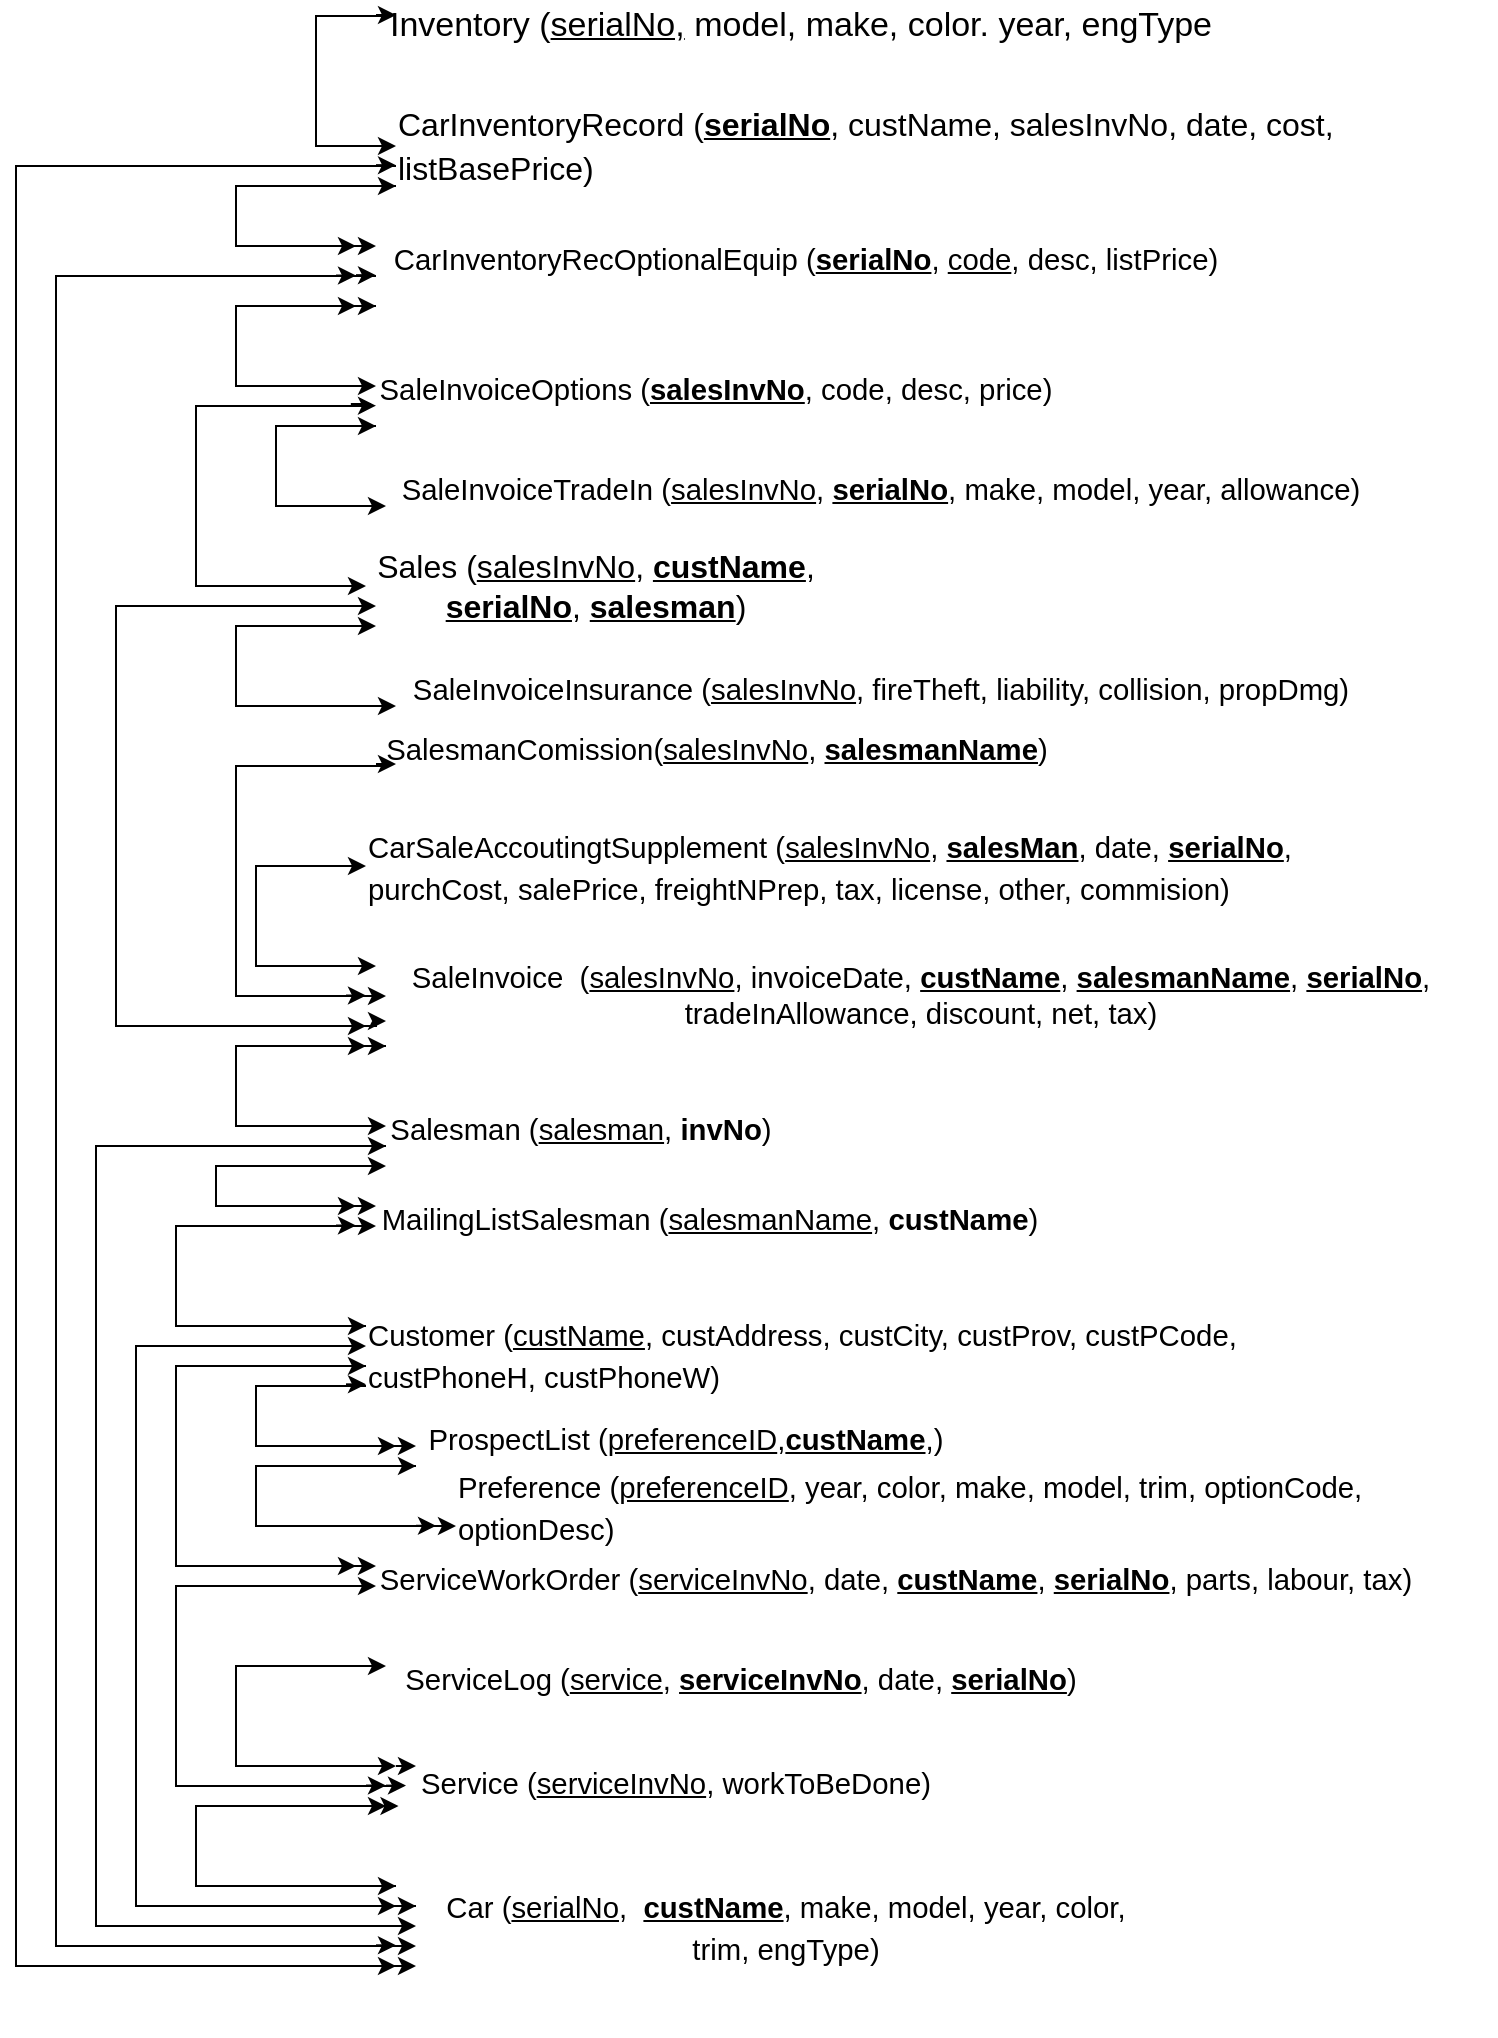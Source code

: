 <mxfile version="14.0.0" type="github">
  <diagram id="cpgGfN65SDcUuJHPmJmD" name="Page-1">
    <mxGraphModel dx="724" dy="991" grid="1" gridSize="10" guides="1" tooltips="1" connect="1" arrows="1" fold="1" page="1" pageScale="1" pageWidth="850" pageHeight="1100" math="0" shadow="0">
      <root>
        <mxCell id="0" />
        <mxCell id="1" parent="0" />
        <mxCell id="uWfIgpHhgvvb1_PHxDeI-42" style="edgeStyle=orthogonalEdgeStyle;rounded=0;orthogonalLoop=1;jettySize=auto;html=1;" parent="1" source="Bute2PtF-87hg-K_BfrG-1" target="Bute2PtF-87hg-K_BfrG-6" edge="1">
          <mxGeometry relative="1" as="geometry">
            <mxPoint x="120" y="890" as="targetPoint" />
            <Array as="points">
              <mxPoint x="110" y="1120" />
              <mxPoint x="110" y="840" />
            </Array>
          </mxGeometry>
        </mxCell>
        <mxCell id="uWfIgpHhgvvb1_PHxDeI-44" style="edgeStyle=orthogonalEdgeStyle;rounded=0;orthogonalLoop=1;jettySize=auto;html=1;" parent="1" target="uWfIgpHhgvvb1_PHxDeI-1" edge="1">
          <mxGeometry relative="1" as="geometry">
            <mxPoint x="150" y="1060" as="targetPoint" />
            <mxPoint x="240" y="1110" as="sourcePoint" />
            <Array as="points">
              <mxPoint x="140" y="1110" />
              <mxPoint x="140" y="1070" />
            </Array>
          </mxGeometry>
        </mxCell>
        <mxCell id="Bute2PtF-87hg-K_BfrG-1" value="&lt;span id=&quot;docs-internal-guid-6ab7e09c-7fff-3b22-0e35-2b165f5e0c1f&quot;&gt;&lt;p dir=&quot;ltr&quot; style=&quot;line-height: 1.38 ; margin-top: 12pt ; margin-bottom: 12pt&quot;&gt;&lt;span style=&quot;font-size: 11pt ; font-family: &amp;#34;arial&amp;#34; ; background-color: transparent ; vertical-align: baseline&quot;&gt;Car (&lt;/span&gt;&lt;span style=&quot;font-size: 11pt ; font-family: &amp;#34;arial&amp;#34; ; background-color: transparent ; vertical-align: baseline&quot;&gt;&lt;u&gt;serialNo&lt;/u&gt;&lt;/span&gt;&lt;span style=&quot;font-size: 11pt ; font-family: &amp;#34;arial&amp;#34; ; background-color: transparent ; vertical-align: baseline&quot;&gt;,&amp;nbsp; &lt;b&gt;&lt;u&gt;custName&lt;/u&gt;&lt;/b&gt;, make, model, year, color, trim, engType)&lt;/span&gt;&lt;/p&gt;&lt;div&gt;&lt;span style=&quot;font-size: 11pt ; font-family: &amp;#34;arial&amp;#34; ; background-color: transparent ; vertical-align: baseline&quot;&gt;&lt;br&gt;&lt;/span&gt;&lt;/div&gt;&lt;/span&gt;" style="text;html=1;strokeColor=none;fillColor=none;align=center;verticalAlign=middle;whiteSpace=wrap;rounded=0;" parent="1" vertex="1">
          <mxGeometry x="250" y="1120" width="370" height="40" as="geometry" />
        </mxCell>
        <mxCell id="Bute2PtF-87hg-K_BfrG-2" value="&lt;span id=&quot;docs-internal-guid-f85bfaa0-7fff-9a6b-ba9b-2f663f60cca4&quot; style=&quot;text-align: left ; font-size: 13px&quot;&gt;&lt;p dir=&quot;ltr&quot; style=&quot;line-height: 1.38 ; margin-top: 12pt ; margin-bottom: 12pt&quot;&gt;&lt;span style=&quot;font-size: 11pt ; font-family: &amp;#34;arial&amp;#34; ; background-color: transparent ; vertical-align: baseline&quot;&gt;MailingListSalesman (&lt;/span&gt;&lt;span style=&quot;font-size: 11pt ; font-family: &amp;#34;arial&amp;#34; ; background-color: transparent ; vertical-align: baseline&quot;&gt;&lt;u&gt;salesmanName&lt;/u&gt;&lt;/span&gt;&lt;span style=&quot;font-size: 11pt ; font-family: &amp;#34;arial&amp;#34; ; background-color: transparent ; vertical-align: baseline&quot;&gt;,&amp;nbsp;&lt;/span&gt;&lt;span style=&quot;font-size: 11pt ; font-family: &amp;#34;arial&amp;#34; ; background-color: transparent ; font-weight: 700 ; vertical-align: baseline&quot;&gt;custName&lt;/span&gt;&lt;span style=&quot;font-size: 11pt ; font-family: &amp;#34;arial&amp;#34; ; background-color: transparent ; vertical-align: baseline&quot;&gt;)&lt;/span&gt;&lt;/p&gt;&lt;div&gt;&lt;span style=&quot;font-size: 11pt ; font-family: &amp;#34;arial&amp;#34; ; background-color: transparent ; vertical-align: baseline&quot;&gt;&lt;br&gt;&lt;/span&gt;&lt;/div&gt;&lt;/span&gt;" style="text;html=1;strokeColor=none;fillColor=none;align=center;verticalAlign=middle;whiteSpace=wrap;rounded=0;" parent="1" vertex="1">
          <mxGeometry x="222.5" y="760" width="347.5" height="50" as="geometry" />
        </mxCell>
        <mxCell id="uWfIgpHhgvvb1_PHxDeI-52" style="edgeStyle=orthogonalEdgeStyle;rounded=0;orthogonalLoop=1;jettySize=auto;html=1;" parent="1" source="Bute2PtF-87hg-K_BfrG-6" edge="1">
          <mxGeometry relative="1" as="geometry">
            <mxPoint x="230" y="950" as="targetPoint" />
            <Array as="points">
              <mxPoint x="130" y="850" />
              <mxPoint x="130" y="950" />
            </Array>
          </mxGeometry>
        </mxCell>
        <mxCell id="uWfIgpHhgvvb1_PHxDeI-53" style="edgeStyle=orthogonalEdgeStyle;rounded=0;orthogonalLoop=1;jettySize=auto;html=1;" parent="1" source="Bute2PtF-87hg-K_BfrG-6" target="Bute2PtF-87hg-K_BfrG-7" edge="1">
          <mxGeometry relative="1" as="geometry">
            <mxPoint x="210" y="900" as="targetPoint" />
            <Array as="points">
              <mxPoint x="170" y="860" />
              <mxPoint x="170" y="890" />
            </Array>
          </mxGeometry>
        </mxCell>
        <mxCell id="uWfIgpHhgvvb1_PHxDeI-55" style="edgeStyle=orthogonalEdgeStyle;rounded=0;orthogonalLoop=1;jettySize=auto;html=1;" parent="1" source="Bute2PtF-87hg-K_BfrG-6" edge="1">
          <mxGeometry relative="1" as="geometry">
            <mxPoint x="230" y="780" as="targetPoint" />
            <Array as="points">
              <mxPoint x="130" y="830" />
              <mxPoint x="130" y="780" />
            </Array>
          </mxGeometry>
        </mxCell>
        <mxCell id="Bute2PtF-87hg-K_BfrG-6" value="&lt;span id=&quot;docs-internal-guid-f85bfaa0-7fff-9a6b-ba9b-2f663f60cca4&quot; style=&quot;text-align: left ; font-size: 13px&quot;&gt;&lt;p dir=&quot;ltr&quot; style=&quot;line-height: 1.38 ; margin-top: 12pt ; margin-bottom: 12pt&quot;&gt;&lt;span style=&quot;font-size: 11pt ; font-family: &amp;#34;arial&amp;#34; ; background-color: transparent ; vertical-align: baseline&quot;&gt;Customer (&lt;/span&gt;&lt;span style=&quot;font-size: 11pt ; font-family: &amp;#34;arial&amp;#34; ; background-color: transparent ; vertical-align: baseline&quot;&gt;&lt;u&gt;custName&lt;/u&gt;&lt;/span&gt;&lt;span style=&quot;font-size: 11pt ; font-family: &amp;#34;arial&amp;#34; ; background-color: transparent ; vertical-align: baseline&quot;&gt;, custAddress, custCity, custProv, custPCode, custPhoneH, custPhoneW)&lt;/span&gt;&lt;/p&gt;&lt;span id=&quot;docs-internal-guid-f85bfaa0-7fff-9a6b-ba9b-2f663f60cca4&quot;&gt;&lt;/span&gt;&lt;/span&gt;" style="text;html=1;strokeColor=none;fillColor=none;align=center;verticalAlign=middle;whiteSpace=wrap;rounded=0;" parent="1" vertex="1">
          <mxGeometry x="225" y="830" width="465" height="30" as="geometry" />
        </mxCell>
        <mxCell id="uWfIgpHhgvvb1_PHxDeI-54" style="edgeStyle=orthogonalEdgeStyle;rounded=0;orthogonalLoop=1;jettySize=auto;html=1;entryX=0;entryY=0.5;entryDx=0;entryDy=0;" parent="1" source="Bute2PtF-87hg-K_BfrG-7" target="uWfIgpHhgvvb1_PHxDeI-48" edge="1">
          <mxGeometry relative="1" as="geometry">
            <mxPoint x="250" y="920" as="targetPoint" />
            <Array as="points">
              <mxPoint x="170" y="900" />
              <mxPoint x="170" y="930" />
            </Array>
          </mxGeometry>
        </mxCell>
        <mxCell id="Bute2PtF-87hg-K_BfrG-7" value="&lt;span id=&quot;docs-internal-guid-f85bfaa0-7fff-9a6b-ba9b-2f663f60cca4&quot; style=&quot;text-align: left ; font-size: 13px&quot;&gt;&lt;p dir=&quot;ltr&quot; style=&quot;line-height: 1.38 ; margin-top: 12pt ; margin-bottom: 12pt&quot;&gt;&lt;span style=&quot;background-color: transparent ; font-size: 11pt ; font-family: &amp;#34;arial&amp;#34; ; vertical-align: baseline&quot;&gt;ProspectList (&lt;u&gt;preferenceID&lt;/u&gt;,&lt;/span&gt;&lt;span style=&quot;background-color: transparent ; font-size: 11pt ; font-family: &amp;#34;arial&amp;#34; ; vertical-align: baseline&quot;&gt;&lt;b&gt;&lt;u&gt;custName&lt;/u&gt;&lt;/b&gt;&lt;/span&gt;&lt;span style=&quot;background-color: transparent ; font-size: 11pt ; font-family: &amp;#34;arial&amp;#34; ; vertical-align: baseline&quot;&gt;,&lt;/span&gt;&lt;span style=&quot;background-color: transparent ; font-size: 11pt ; font-family: &amp;#34;arial&amp;#34; ; vertical-align: baseline&quot;&gt;)&lt;/span&gt;&lt;br&gt;&lt;/p&gt;&lt;div&gt;&lt;span style=&quot;background-color: transparent ; font-size: 11pt ; font-family: &amp;#34;arial&amp;#34; ; vertical-align: baseline&quot;&gt;&lt;br&gt;&lt;/span&gt;&lt;/div&gt;&lt;/span&gt;" style="text;html=1;strokeColor=none;fillColor=none;align=center;verticalAlign=middle;whiteSpace=wrap;rounded=0;" parent="1" vertex="1">
          <mxGeometry x="250" y="880" width="270" height="30" as="geometry" />
        </mxCell>
        <mxCell id="uWfIgpHhgvvb1_PHxDeI-40" style="edgeStyle=orthogonalEdgeStyle;rounded=0;orthogonalLoop=1;jettySize=auto;html=1;" parent="1" source="Bute2PtF-87hg-K_BfrG-15" edge="1">
          <mxGeometry relative="1" as="geometry">
            <mxPoint x="250" y="1130" as="targetPoint" />
            <Array as="points">
              <mxPoint x="90" y="740" />
              <mxPoint x="90" y="1130" />
            </Array>
          </mxGeometry>
        </mxCell>
        <mxCell id="uWfIgpHhgvvb1_PHxDeI-83" style="edgeStyle=orthogonalEdgeStyle;rounded=0;orthogonalLoop=1;jettySize=auto;html=1;" parent="1" edge="1">
          <mxGeometry relative="1" as="geometry">
            <mxPoint x="230" y="770" as="targetPoint" />
            <mxPoint x="230" y="750" as="sourcePoint" />
            <Array as="points">
              <mxPoint x="150" y="750" />
              <mxPoint x="150" y="770" />
            </Array>
          </mxGeometry>
        </mxCell>
        <mxCell id="Bute2PtF-87hg-K_BfrG-15" value="&lt;span id=&quot;docs-internal-guid-f6cc1f4a-7fff-d2e0-5640-ac946ab315d1&quot;&gt;&lt;p dir=&quot;ltr&quot; style=&quot;line-height: 1.38 ; margin-top: 12pt ; margin-bottom: 12pt&quot;&gt;&lt;span style=&quot;font-size: 11pt ; font-family: &amp;#34;arial&amp;#34; ; background-color: transparent ; vertical-align: baseline&quot;&gt;Salesman (&lt;/span&gt;&lt;span style=&quot;font-size: 11pt ; font-family: &amp;#34;arial&amp;#34; ; background-color: transparent ; vertical-align: baseline&quot;&gt;&lt;u&gt;salesman&lt;/u&gt;&lt;/span&gt;&lt;span style=&quot;font-size: 11pt ; font-family: &amp;#34;arial&amp;#34; ; background-color: transparent ; vertical-align: baseline&quot;&gt;, &lt;/span&gt;&lt;span style=&quot;font-size: 11pt ; font-family: &amp;#34;arial&amp;#34; ; background-color: transparent ; font-weight: 700 ; vertical-align: baseline&quot;&gt;invNo&lt;/span&gt;&lt;span style=&quot;font-size: 11pt ; font-family: &amp;#34;arial&amp;#34; ; background-color: transparent ; vertical-align: baseline&quot;&gt;)&lt;/span&gt;&lt;/p&gt;&lt;div&gt;&lt;span style=&quot;font-size: 11pt ; font-family: &amp;#34;arial&amp;#34; ; background-color: transparent ; vertical-align: baseline&quot;&gt;&lt;br&gt;&lt;/span&gt;&lt;/div&gt;&lt;/span&gt;" style="text;html=1;strokeColor=none;fillColor=none;align=center;verticalAlign=middle;whiteSpace=wrap;rounded=0;" parent="1" vertex="1">
          <mxGeometry x="235" y="730" width="195" height="20" as="geometry" />
        </mxCell>
        <mxCell id="uWfIgpHhgvvb1_PHxDeI-21" style="edgeStyle=orthogonalEdgeStyle;rounded=0;orthogonalLoop=1;jettySize=auto;html=1;" parent="1" source="Bute2PtF-87hg-K_BfrG-16" target="Bute2PtF-87hg-K_BfrG-17" edge="1">
          <mxGeometry relative="1" as="geometry">
            <mxPoint x="210" y="240" as="targetPoint" />
            <Array as="points">
              <mxPoint x="200" y="175" />
              <mxPoint x="200" y="240" />
            </Array>
          </mxGeometry>
        </mxCell>
        <mxCell id="Bute2PtF-87hg-K_BfrG-16" value="&lt;font style=&quot;font-size: 17px&quot;&gt;Inventory (&lt;u&gt;serialNo,&lt;/u&gt;&amp;nbsp;model, make, color. year, engType&lt;/font&gt;" style="text;html=1;strokeColor=none;fillColor=none;align=center;verticalAlign=middle;whiteSpace=wrap;rounded=0;" parent="1" vertex="1">
          <mxGeometry x="235" y="170" width="415" height="20" as="geometry" />
        </mxCell>
        <mxCell id="uWfIgpHhgvvb1_PHxDeI-24" style="edgeStyle=orthogonalEdgeStyle;rounded=0;orthogonalLoop=1;jettySize=auto;html=1;entryX=0;entryY=0.75;entryDx=0;entryDy=0;exitX=0;exitY=0.5;exitDx=0;exitDy=0;" parent="1" source="Bute2PtF-87hg-K_BfrG-17" target="Bute2PtF-87hg-K_BfrG-1" edge="1">
          <mxGeometry relative="1" as="geometry">
            <mxPoint x="90" y="1150" as="targetPoint" />
            <mxPoint x="220" y="250" as="sourcePoint" />
            <Array as="points">
              <mxPoint x="50" y="250" />
              <mxPoint x="50" y="1150" />
            </Array>
          </mxGeometry>
        </mxCell>
        <mxCell id="uWfIgpHhgvvb1_PHxDeI-25" style="edgeStyle=orthogonalEdgeStyle;rounded=0;orthogonalLoop=1;jettySize=auto;html=1;" parent="1" source="Bute2PtF-87hg-K_BfrG-17" target="Bute2PtF-87hg-K_BfrG-18" edge="1">
          <mxGeometry relative="1" as="geometry">
            <mxPoint x="230" y="310" as="targetPoint" />
            <Array as="points">
              <mxPoint x="160" y="260" />
              <mxPoint x="160" y="290" />
            </Array>
          </mxGeometry>
        </mxCell>
        <mxCell id="Bute2PtF-87hg-K_BfrG-17" value="&lt;span id=&quot;docs-internal-guid-f85bfaa0-7fff-9a6b-ba9b-2f663f60cca4&quot; style=&quot;text-align: left ; font-size: 16px&quot;&gt;&lt;p dir=&quot;ltr&quot; style=&quot;line-height: 1.38 ; margin-top: 12pt ; margin-bottom: 12pt&quot;&gt;&lt;span style=&quot;font-family: &amp;#34;arial&amp;#34; ; background-color: transparent ; vertical-align: baseline&quot;&gt;CarInventoryRecord (&lt;/span&gt;&lt;span style=&quot;font-family: &amp;#34;arial&amp;#34; ; background-color: transparent ; vertical-align: baseline&quot;&gt;&lt;b&gt;&lt;u&gt;serialNo&lt;/u&gt;&lt;/b&gt;&lt;/span&gt;&lt;span style=&quot;font-family: &amp;#34;arial&amp;#34; ; background-color: transparent ; vertical-align: baseline&quot;&gt;,&amp;nbsp;&lt;/span&gt;&lt;span style=&quot;font-family: &amp;#34;arial&amp;#34; ; background-color: transparent ; vertical-align: baseline&quot;&gt;custName&lt;/span&gt;&lt;span style=&quot;font-family: &amp;#34;arial&amp;#34; ; background-color: transparent ; vertical-align: baseline&quot;&gt;,&amp;nbsp;&lt;/span&gt;&lt;span style=&quot;font-family: &amp;#34;arial&amp;#34; ; background-color: transparent ; vertical-align: baseline&quot;&gt;salesInvNo&lt;/span&gt;&lt;span style=&quot;font-family: &amp;#34;arial&amp;#34; ; background-color: transparent ; vertical-align: baseline&quot;&gt;, date, cost, listBasePrice)&lt;/span&gt;&lt;/p&gt;&lt;div&gt;&lt;span style=&quot;font-family: &amp;#34;arial&amp;#34; ; background-color: transparent ; vertical-align: baseline&quot;&gt;&lt;br&gt;&lt;/span&gt;&lt;/div&gt;&lt;/span&gt;" style="text;html=1;strokeColor=none;fillColor=none;align=center;verticalAlign=middle;whiteSpace=wrap;rounded=0;" parent="1" vertex="1">
          <mxGeometry x="240" y="230" width="470" height="40" as="geometry" />
        </mxCell>
        <mxCell id="uWfIgpHhgvvb1_PHxDeI-26" style="edgeStyle=orthogonalEdgeStyle;rounded=0;orthogonalLoop=1;jettySize=auto;html=1;" parent="1" source="Bute2PtF-87hg-K_BfrG-18" edge="1">
          <mxGeometry relative="1" as="geometry">
            <mxPoint x="250" y="1140" as="targetPoint" />
            <Array as="points">
              <mxPoint x="70" y="305" />
              <mxPoint x="70" y="1140" />
            </Array>
          </mxGeometry>
        </mxCell>
        <mxCell id="uWfIgpHhgvvb1_PHxDeI-27" style="edgeStyle=orthogonalEdgeStyle;rounded=0;orthogonalLoop=1;jettySize=auto;html=1;" parent="1" source="Bute2PtF-87hg-K_BfrG-18" edge="1">
          <mxGeometry relative="1" as="geometry">
            <mxPoint x="230" y="360" as="targetPoint" />
            <Array as="points">
              <mxPoint x="160" y="320" />
              <mxPoint x="160" y="360" />
            </Array>
          </mxGeometry>
        </mxCell>
        <mxCell id="Bute2PtF-87hg-K_BfrG-18" value="&lt;span id=&quot;docs-internal-guid-f85bfaa0-7fff-9a6b-ba9b-2f663f60cca4&quot; style=&quot;text-align: left ; font-size: 13px&quot;&gt;&lt;p dir=&quot;ltr&quot; style=&quot;line-height: 1.38 ; margin-top: 12pt ; margin-bottom: 12pt&quot;&gt;&lt;span style=&quot;font-size: 11pt ; font-family: &amp;#34;arial&amp;#34; ; background-color: transparent ; vertical-align: baseline&quot;&gt;CarInventoryRecOptionalEquip (&lt;/span&gt;&lt;span style=&quot;font-size: 11pt ; font-family: &amp;#34;arial&amp;#34; ; background-color: transparent ; vertical-align: baseline&quot;&gt;&lt;b&gt;&lt;u&gt;serialNo&lt;/u&gt;&lt;/b&gt;&lt;/span&gt;&lt;span style=&quot;font-size: 11pt ; font-family: &amp;#34;arial&amp;#34; ; background-color: transparent ; vertical-align: baseline&quot;&gt;, &lt;u&gt;code&lt;/u&gt;, desc, listPrice)&lt;/span&gt;&lt;/p&gt;&lt;div&gt;&lt;span style=&quot;font-size: 11pt ; font-family: &amp;#34;arial&amp;#34; ; background-color: transparent ; vertical-align: baseline&quot;&gt;&lt;br&gt;&lt;/span&gt;&lt;/div&gt;&lt;/span&gt;" style="text;html=1;strokeColor=none;fillColor=none;align=center;verticalAlign=middle;whiteSpace=wrap;rounded=0;" parent="1" vertex="1">
          <mxGeometry x="230" y="290" width="430" height="30" as="geometry" />
        </mxCell>
        <mxCell id="uWfIgpHhgvvb1_PHxDeI-29" style="edgeStyle=orthogonalEdgeStyle;rounded=0;orthogonalLoop=1;jettySize=auto;html=1;entryX=0;entryY=0.5;entryDx=0;entryDy=0;exitX=-0.037;exitY=0.474;exitDx=0;exitDy=0;exitPerimeter=0;" parent="1" source="Bute2PtF-87hg-K_BfrG-19" target="uWfIgpHhgvvb1_PHxDeI-7" edge="1">
          <mxGeometry relative="1" as="geometry">
            <mxPoint x="230" y="470" as="targetPoint" />
            <mxPoint x="220" y="370" as="sourcePoint" />
            <Array as="points">
              <mxPoint x="227" y="370" />
              <mxPoint x="140" y="370" />
              <mxPoint x="140" y="460" />
            </Array>
          </mxGeometry>
        </mxCell>
        <mxCell id="uWfIgpHhgvvb1_PHxDeI-34" style="edgeStyle=orthogonalEdgeStyle;rounded=0;orthogonalLoop=1;jettySize=auto;html=1;entryX=0;entryY=0.5;entryDx=0;entryDy=0;" parent="1" source="Bute2PtF-87hg-K_BfrG-19" target="uWfIgpHhgvvb1_PHxDeI-8" edge="1">
          <mxGeometry relative="1" as="geometry">
            <mxPoint x="250" y="420" as="targetPoint" />
            <Array as="points">
              <mxPoint x="180" y="380" />
              <mxPoint x="180" y="420" />
            </Array>
          </mxGeometry>
        </mxCell>
        <mxCell id="Bute2PtF-87hg-K_BfrG-19" value="&lt;span id=&quot;docs-internal-guid-f85bfaa0-7fff-9a6b-ba9b-2f663f60cca4&quot; style=&quot;text-align: left ; font-size: 13px&quot;&gt;&lt;p dir=&quot;ltr&quot; style=&quot;line-height: 1.38 ; margin-top: 12pt ; margin-bottom: 12pt&quot;&gt;&lt;span style=&quot;font-size: 11pt ; font-family: &amp;#34;arial&amp;#34; ; background-color: transparent ; vertical-align: baseline&quot;&gt;SaleInvoiceOptions (&lt;/span&gt;&lt;span style=&quot;font-size: 11pt ; font-family: &amp;#34;arial&amp;#34; ; background-color: transparent ; vertical-align: baseline&quot;&gt;&lt;b&gt;&lt;u&gt;salesInvNo&lt;/u&gt;&lt;/b&gt;&lt;/span&gt;&lt;span style=&quot;font-size: 11pt ; font-family: &amp;#34;arial&amp;#34; ; background-color: transparent ; vertical-align: baseline&quot;&gt;, code, desc, price)&lt;/span&gt;&lt;/p&gt;&lt;div&gt;&lt;span style=&quot;font-size: 11pt ; font-family: &amp;#34;arial&amp;#34; ; background-color: transparent ; vertical-align: baseline&quot;&gt;&lt;br&gt;&lt;/span&gt;&lt;/div&gt;&lt;/span&gt;" style="text;html=1;strokeColor=none;fillColor=none;align=center;verticalAlign=middle;whiteSpace=wrap;rounded=0;" parent="1" vertex="1">
          <mxGeometry x="230" y="350" width="340" height="40" as="geometry" />
        </mxCell>
        <mxCell id="uWfIgpHhgvvb1_PHxDeI-45" style="edgeStyle=orthogonalEdgeStyle;rounded=0;orthogonalLoop=1;jettySize=auto;html=1;" parent="1" source="uWfIgpHhgvvb1_PHxDeI-1" edge="1">
          <mxGeometry relative="1" as="geometry">
            <mxPoint x="230" y="960" as="targetPoint" />
            <Array as="points">
              <mxPoint x="130" y="1060" />
              <mxPoint x="130" y="960" />
              <mxPoint x="230" y="960" />
            </Array>
          </mxGeometry>
        </mxCell>
        <mxCell id="uWfIgpHhgvvb1_PHxDeI-46" style="edgeStyle=orthogonalEdgeStyle;rounded=0;orthogonalLoop=1;jettySize=auto;html=1;" parent="1" edge="1">
          <mxGeometry relative="1" as="geometry">
            <mxPoint x="235" y="1000" as="targetPoint" />
            <mxPoint x="230" y="1050" as="sourcePoint" />
            <Array as="points">
              <mxPoint x="160" y="1050" />
              <mxPoint x="160" y="1000" />
              <mxPoint x="235" y="1000" />
            </Array>
          </mxGeometry>
        </mxCell>
        <mxCell id="uWfIgpHhgvvb1_PHxDeI-1" value="&lt;span id=&quot;docs-internal-guid-f85bfaa0-7fff-9a6b-ba9b-2f663f60cca4&quot; style=&quot;text-align: left ; font-size: 13px&quot;&gt;&lt;p dir=&quot;ltr&quot; style=&quot;line-height: 1.38 ; margin-top: 12pt ; margin-bottom: 12pt&quot;&gt;&lt;span style=&quot;font-size: 11pt ; font-family: &amp;#34;arial&amp;#34; ; background-color: transparent ; vertical-align: baseline&quot;&gt;Service (&lt;/span&gt;&lt;span style=&quot;font-size: 11pt ; font-family: &amp;#34;arial&amp;#34; ; background-color: transparent ; vertical-align: baseline&quot;&gt;&lt;u&gt;serviceInvNo&lt;/u&gt;&lt;/span&gt;&lt;span style=&quot;font-size: 11pt ; font-family: &amp;#34;arial&amp;#34; ; background-color: transparent ; vertical-align: baseline&quot;&gt;, workToBeDone)&lt;/span&gt;&lt;/p&gt;&lt;div&gt;&lt;span style=&quot;font-size: 11pt ; font-family: &amp;#34;arial&amp;#34; ; background-color: transparent ; vertical-align: baseline&quot;&gt;&lt;br&gt;&lt;/span&gt;&lt;/div&gt;&lt;p dir=&quot;ltr&quot; style=&quot;line-height: 1.38 ; margin-top: 12pt ; margin-bottom: 12pt&quot;&gt;&lt;span style=&quot;font-size: 11pt ; font-family: &amp;#34;arial&amp;#34; ; background-color: transparent ; vertical-align: baseline&quot;&gt;&lt;span id=&quot;docs-internal-guid-f85bfaa0-7fff-9a6b-ba9b-2f663f60cca4&quot; style=&quot;font-family: &amp;#34;helvetica&amp;#34; ; font-size: 13px&quot;&gt;&lt;/span&gt;&lt;/span&gt;&lt;/p&gt;&lt;/span&gt;" style="text;html=1;strokeColor=none;fillColor=none;align=center;verticalAlign=middle;whiteSpace=wrap;rounded=0;" parent="1" vertex="1">
          <mxGeometry x="241.25" y="1060" width="277.5" height="30" as="geometry" />
        </mxCell>
        <mxCell id="uWfIgpHhgvvb1_PHxDeI-2" value="&lt;span id=&quot;docs-internal-guid-f85bfaa0-7fff-9a6b-ba9b-2f663f60cca4&quot; style=&quot;text-align: left ; font-size: 13px&quot;&gt;&lt;p dir=&quot;ltr&quot; style=&quot;line-height: 1.38 ; margin-top: 12pt ; margin-bottom: 12pt&quot;&gt;&lt;span style=&quot;background-color: transparent ; font-size: 11pt ; font-family: &amp;#34;arial&amp;#34; ; vertical-align: baseline&quot;&gt;ServiceLog (&lt;/span&gt;&lt;span style=&quot;background-color: transparent ; font-size: 11pt ; font-family: &amp;#34;arial&amp;#34; ; vertical-align: baseline&quot;&gt;&lt;u&gt;service&lt;/u&gt;&lt;/span&gt;&lt;span style=&quot;background-color: transparent ; font-size: 11pt ; font-family: &amp;#34;arial&amp;#34; ; vertical-align: baseline&quot;&gt;,&amp;nbsp;&lt;/span&gt;&lt;span style=&quot;background-color: transparent ; font-size: 11pt ; font-family: &amp;#34;arial&amp;#34; ; font-weight: 700 ; vertical-align: baseline&quot;&gt;&lt;u&gt;serviceInvNo&lt;/u&gt;&lt;/span&gt;&lt;span style=&quot;background-color: transparent ; font-size: 11pt ; font-family: &amp;#34;arial&amp;#34; ; vertical-align: baseline&quot;&gt;, date,&amp;nbsp;&lt;/span&gt;&lt;span style=&quot;background-color: transparent ; font-size: 11pt ; font-family: &amp;#34;arial&amp;#34; ; font-weight: 700 ; vertical-align: baseline&quot;&gt;&lt;u&gt;serialNo&lt;/u&gt;&lt;/span&gt;&lt;span style=&quot;background-color: transparent ; font-size: 11pt ; font-family: &amp;#34;arial&amp;#34; ; vertical-align: baseline&quot;&gt;)&lt;/span&gt;&lt;/p&gt;&lt;div&gt;&lt;span style=&quot;background-color: transparent ; font-size: 11pt ; font-family: &amp;#34;arial&amp;#34; ; vertical-align: baseline&quot;&gt;&lt;br&gt;&lt;/span&gt;&lt;/div&gt;&lt;/span&gt;" style="text;html=1;strokeColor=none;fillColor=none;align=center;verticalAlign=middle;whiteSpace=wrap;rounded=0;" parent="1" vertex="1">
          <mxGeometry x="235" y="1000" width="355" height="30" as="geometry" />
        </mxCell>
        <mxCell id="uWfIgpHhgvvb1_PHxDeI-33" style="edgeStyle=orthogonalEdgeStyle;rounded=0;orthogonalLoop=1;jettySize=auto;html=1;entryX=0;entryY=0.5;entryDx=0;entryDy=0;" parent="1" target="uWfIgpHhgvvb1_PHxDeI-15" edge="1">
          <mxGeometry relative="1" as="geometry">
            <mxPoint x="230" y="700" as="targetPoint" />
            <mxPoint x="235" y="550" as="sourcePoint" />
            <Array as="points">
              <mxPoint x="160" y="550" />
              <mxPoint x="160" y="665" />
            </Array>
          </mxGeometry>
        </mxCell>
        <mxCell id="uWfIgpHhgvvb1_PHxDeI-3" value="&lt;span id=&quot;docs-internal-guid-f85bfaa0-7fff-9a6b-ba9b-2f663f60cca4&quot; style=&quot;text-align: left ; font-size: 13px&quot;&gt;&lt;p dir=&quot;ltr&quot; style=&quot;line-height: 1.38 ; margin-top: 12pt ; margin-bottom: 12pt&quot;&gt;&lt;span style=&quot;font-size: 11pt ; font-family: &amp;#34;arial&amp;#34; ; background-color: transparent ; vertical-align: baseline&quot;&gt;&lt;span style=&quot;background-color: transparent ; font-size: 11pt ; vertical-align: baseline&quot;&gt;SalesmanComission(&lt;/span&gt;&lt;span style=&quot;background-color: transparent ; font-size: 11pt ; vertical-align: baseline&quot;&gt;&lt;u&gt;salesInvNo&lt;/u&gt;&lt;/span&gt;&lt;span style=&quot;background-color: transparent ; font-size: 11pt ; vertical-align: baseline&quot;&gt;,&amp;nbsp;&lt;/span&gt;&lt;span style=&quot;background-color: transparent ; font-size: 11pt ; vertical-align: baseline&quot;&gt;&lt;b&gt;&lt;u&gt;salesmanName&lt;/u&gt;&lt;/b&gt;&lt;/span&gt;&lt;span style=&quot;background-color: transparent ; font-size: 11pt ; vertical-align: baseline&quot;&gt;)&lt;/span&gt;&lt;br&gt;&lt;/span&gt;&lt;/p&gt;&lt;div&gt;&lt;span style=&quot;font-size: 11pt ; font-family: &amp;#34;arial&amp;#34; ; background-color: transparent ; vertical-align: baseline&quot;&gt;&lt;span style=&quot;background-color: transparent ; font-size: 11pt ; vertical-align: baseline&quot;&gt;&lt;br&gt;&lt;/span&gt;&lt;/span&gt;&lt;/div&gt;&lt;/span&gt;" style="text;html=1;strokeColor=none;fillColor=none;align=center;verticalAlign=middle;whiteSpace=wrap;rounded=0;" parent="1" vertex="1">
          <mxGeometry x="207.5" y="535" width="385" height="30" as="geometry" />
        </mxCell>
        <mxCell id="uWfIgpHhgvvb1_PHxDeI-5" value="&lt;span id=&quot;docs-internal-guid-f85bfaa0-7fff-9a6b-ba9b-2f663f60cca4&quot; style=&quot;text-align: left ; font-size: 13px&quot;&gt;&lt;p dir=&quot;ltr&quot; style=&quot;line-height: 1.38 ; margin-top: 12pt ; margin-bottom: 12pt&quot;&gt;&lt;span style=&quot;font-size: 11pt ; font-family: &amp;#34;arial&amp;#34; ; background-color: transparent ; vertical-align: baseline&quot;&gt;SaleInvoiceInsurance (&lt;/span&gt;&lt;span style=&quot;font-size: 11pt ; font-family: &amp;#34;arial&amp;#34; ; background-color: transparent ; vertical-align: baseline&quot;&gt;&lt;u&gt;salesInvNo&lt;/u&gt;&lt;/span&gt;&lt;span style=&quot;font-size: 11pt ; font-family: &amp;#34;arial&amp;#34; ; background-color: transparent ; vertical-align: baseline&quot;&gt;, fireTheft, liability, collision, propDmg)&lt;/span&gt;&lt;/p&gt;&lt;div&gt;&lt;span style=&quot;font-size: 11pt ; font-family: &amp;#34;arial&amp;#34; ; background-color: transparent ; vertical-align: baseline&quot;&gt;&lt;br&gt;&lt;/span&gt;&lt;/div&gt;&lt;/span&gt;" style="text;html=1;strokeColor=none;fillColor=none;align=center;verticalAlign=middle;whiteSpace=wrap;rounded=0;" parent="1" vertex="1">
          <mxGeometry x="230" y="505" width="505" height="30" as="geometry" />
        </mxCell>
        <mxCell id="uWfIgpHhgvvb1_PHxDeI-32" style="edgeStyle=orthogonalEdgeStyle;rounded=0;orthogonalLoop=1;jettySize=auto;html=1;entryX=0;entryY=0.75;entryDx=0;entryDy=0;" parent="1" source="uWfIgpHhgvvb1_PHxDeI-7" target="uWfIgpHhgvvb1_PHxDeI-15" edge="1">
          <mxGeometry relative="1" as="geometry">
            <mxPoint x="230" y="680" as="targetPoint" />
            <Array as="points">
              <mxPoint x="100" y="470" />
              <mxPoint x="100" y="680" />
              <mxPoint x="230" y="680" />
              <mxPoint x="230" y="678" />
            </Array>
          </mxGeometry>
        </mxCell>
        <mxCell id="uWfIgpHhgvvb1_PHxDeI-35" style="edgeStyle=orthogonalEdgeStyle;rounded=0;orthogonalLoop=1;jettySize=auto;html=1;" parent="1" source="uWfIgpHhgvvb1_PHxDeI-7" edge="1">
          <mxGeometry relative="1" as="geometry">
            <mxPoint x="240" y="520" as="targetPoint" />
            <Array as="points">
              <mxPoint x="160" y="480" />
              <mxPoint x="160" y="520" />
              <mxPoint x="240" y="520" />
            </Array>
          </mxGeometry>
        </mxCell>
        <mxCell id="uWfIgpHhgvvb1_PHxDeI-7" value="&lt;font style=&quot;font-size: 16px&quot;&gt;Sales (&lt;u&gt;salesInvNo&lt;/u&gt;, &lt;u&gt;&lt;b&gt;custName&lt;/b&gt;&lt;/u&gt;, &lt;b&gt;&lt;u&gt;serialNo&lt;/u&gt;&lt;/b&gt;, &lt;b&gt;&lt;u&gt;salesman&lt;/u&gt;&lt;/b&gt;)&lt;/font&gt;" style="text;html=1;strokeColor=none;fillColor=none;align=center;verticalAlign=middle;whiteSpace=wrap;rounded=0;" parent="1" vertex="1">
          <mxGeometry x="225" y="440" width="230" height="40" as="geometry" />
        </mxCell>
        <mxCell id="uWfIgpHhgvvb1_PHxDeI-8" value="&lt;span id=&quot;docs-internal-guid-f85bfaa0-7fff-9a6b-ba9b-2f663f60cca4&quot; style=&quot;text-align: left ; font-size: 13px&quot;&gt;&lt;p dir=&quot;ltr&quot; style=&quot;line-height: 1.38 ; margin-top: 12pt ; margin-bottom: 12pt&quot;&gt;&lt;span style=&quot;font-size: 11pt ; font-family: &amp;#34;arial&amp;#34; ; background-color: transparent ; vertical-align: baseline&quot;&gt;SaleInvoiceTradeIn (&lt;/span&gt;&lt;span style=&quot;font-size: 11pt ; font-family: &amp;#34;arial&amp;#34; ; background-color: transparent ; vertical-align: baseline&quot;&gt;&lt;u&gt;salesInvNo&lt;/u&gt;&lt;/span&gt;&lt;span style=&quot;font-size: 11pt ; font-family: &amp;#34;arial&amp;#34; ; background-color: transparent ; vertical-align: baseline&quot;&gt;,&amp;nbsp;&lt;/span&gt;&lt;span style=&quot;font-size: 11pt ; font-family: &amp;#34;arial&amp;#34; ; background-color: transparent ; font-weight: 700 ; vertical-align: baseline&quot;&gt;&lt;u&gt;serialNo&lt;/u&gt;&lt;/span&gt;&lt;span style=&quot;font-size: 11pt ; font-family: &amp;#34;arial&amp;#34; ; background-color: transparent ; vertical-align: baseline&quot;&gt;, make, model, year, allowance)&lt;/span&gt;&lt;/p&gt;&lt;div&gt;&lt;span style=&quot;font-size: 11pt ; font-family: &amp;#34;arial&amp;#34; ; background-color: transparent ; vertical-align: baseline&quot;&gt;&lt;br&gt;&lt;/span&gt;&lt;/div&gt;&lt;/span&gt;" style="text;html=1;strokeColor=none;fillColor=none;align=center;verticalAlign=middle;whiteSpace=wrap;rounded=0;" parent="1" vertex="1">
          <mxGeometry x="235" y="400" width="495" height="40" as="geometry" />
        </mxCell>
        <mxCell id="uWfIgpHhgvvb1_PHxDeI-37" style="edgeStyle=orthogonalEdgeStyle;rounded=0;orthogonalLoop=1;jettySize=auto;html=1;" parent="1" edge="1">
          <mxGeometry relative="1" as="geometry">
            <mxPoint x="230" y="650" as="targetPoint" />
            <mxPoint x="220" y="600" as="sourcePoint" />
            <Array as="points">
              <mxPoint x="170" y="600" />
              <mxPoint x="170" y="650" />
              <mxPoint x="230" y="650" />
            </Array>
          </mxGeometry>
        </mxCell>
        <mxCell id="uWfIgpHhgvvb1_PHxDeI-11" value="&lt;span id=&quot;docs-internal-guid-f85bfaa0-7fff-9a6b-ba9b-2f663f60cca4&quot; style=&quot;text-align: left ; font-size: 13px&quot;&gt;&lt;p dir=&quot;ltr&quot; style=&quot;line-height: 1.38 ; margin-top: 12pt ; margin-bottom: 12pt&quot;&gt;&lt;span style=&quot;font-size: 11pt ; font-family: &amp;#34;arial&amp;#34; ; background-color: transparent ; vertical-align: baseline&quot;&gt;CarSaleAccoutingtSupplement (&lt;/span&gt;&lt;span style=&quot;font-size: 11pt ; font-family: &amp;#34;arial&amp;#34; ; background-color: transparent ; vertical-align: baseline&quot;&gt;&lt;u&gt;salesInvNo&lt;/u&gt;&lt;/span&gt;&lt;span style=&quot;font-size: 11pt ; font-family: &amp;#34;arial&amp;#34; ; background-color: transparent ; vertical-align: baseline&quot;&gt;, &lt;b&gt;&lt;u&gt;salesMan&lt;/u&gt;&lt;/b&gt;, date, &lt;b&gt;&lt;u&gt;serialNo&lt;/u&gt;&lt;/b&gt;,&amp;nbsp; purchCost, salePrice, freightNPrep, tax, license, other, commision)&lt;/span&gt;&lt;/p&gt;&lt;div&gt;&lt;span style=&quot;font-size: 11pt ; font-family: &amp;#34;arial&amp;#34; ; background-color: transparent ; vertical-align: baseline&quot;&gt;&lt;br&gt;&lt;/span&gt;&lt;/div&gt;&lt;/span&gt;" style="text;html=1;strokeColor=none;fillColor=none;align=center;verticalAlign=middle;whiteSpace=wrap;rounded=0;" parent="1" vertex="1">
          <mxGeometry x="225" y="590" width="495" height="40" as="geometry" />
        </mxCell>
        <mxCell id="uWfIgpHhgvvb1_PHxDeI-38" style="edgeStyle=orthogonalEdgeStyle;rounded=0;orthogonalLoop=1;jettySize=auto;html=1;exitX=0;exitY=1;exitDx=0;exitDy=0;" parent="1" source="uWfIgpHhgvvb1_PHxDeI-15" target="Bute2PtF-87hg-K_BfrG-15" edge="1">
          <mxGeometry relative="1" as="geometry">
            <mxPoint x="230" y="740" as="targetPoint" />
            <mxPoint x="220" y="690" as="sourcePoint" />
            <Array as="points">
              <mxPoint x="160" y="690" />
              <mxPoint x="160" y="730" />
            </Array>
          </mxGeometry>
        </mxCell>
        <mxCell id="uWfIgpHhgvvb1_PHxDeI-15" value="&lt;span style=&quot;text-align: left ; background-color: transparent ; font-size: 11pt ; font-family: &amp;#34;arial&amp;#34; ; vertical-align: baseline&quot;&gt;SaleInvoice&amp;nbsp; (&lt;/span&gt;&lt;span style=&quot;text-align: left ; background-color: transparent ; font-size: 11pt ; font-family: &amp;#34;arial&amp;#34; ; vertical-align: baseline&quot;&gt;&lt;u&gt;salesInvNo&lt;/u&gt;&lt;/span&gt;&lt;span style=&quot;text-align: left ; background-color: transparent ; font-size: 11pt ; font-family: &amp;#34;arial&amp;#34; ; vertical-align: baseline&quot;&gt;, invoiceDate,&amp;nbsp;&lt;/span&gt;&lt;span style=&quot;text-align: left ; background-color: transparent ; font-size: 11pt ; font-family: &amp;#34;arial&amp;#34; ; font-weight: 700 ; vertical-align: baseline&quot;&gt;&lt;u&gt;custName&lt;/u&gt;&lt;/span&gt;&lt;span style=&quot;text-align: left ; background-color: transparent ; font-size: 11pt ; font-family: &amp;#34;arial&amp;#34; ; vertical-align: baseline&quot;&gt;,&amp;nbsp;&lt;/span&gt;&lt;span style=&quot;text-align: left ; background-color: transparent ; font-size: 11pt ; font-family: &amp;#34;arial&amp;#34; ; font-weight: 700 ; vertical-align: baseline&quot;&gt;&lt;u&gt;salesmanName&lt;/u&gt;&lt;/span&gt;&lt;span style=&quot;text-align: left ; background-color: transparent ; font-size: 11pt ; font-family: &amp;#34;arial&amp;#34; ; vertical-align: baseline&quot;&gt;,&amp;nbsp;&lt;/span&gt;&lt;span style=&quot;text-align: left ; background-color: transparent ; font-size: 11pt ; font-family: &amp;#34;arial&amp;#34; ; font-weight: 700 ; vertical-align: baseline&quot;&gt;&lt;u&gt;serialNo&lt;/u&gt;&lt;/span&gt;&lt;span style=&quot;text-align: left ; background-color: transparent ; font-size: 11pt ; font-family: &amp;#34;arial&amp;#34; ; vertical-align: baseline&quot;&gt;, tradeInAllowance, discount, net, tax)&lt;/span&gt;" style="text;html=1;strokeColor=none;fillColor=none;align=center;verticalAlign=middle;whiteSpace=wrap;rounded=0;" parent="1" vertex="1">
          <mxGeometry x="235" y="640" width="535" height="50" as="geometry" />
        </mxCell>
        <mxCell id="uWfIgpHhgvvb1_PHxDeI-20" value="&lt;span id=&quot;docs-internal-guid-f85bfaa0-7fff-9a6b-ba9b-2f663f60cca4&quot; style=&quot;text-align: left ; font-size: 13px&quot;&gt;&lt;p dir=&quot;ltr&quot; style=&quot;line-height: 1.38 ; margin-top: 12pt ; margin-bottom: 12pt&quot;&gt;&lt;span style=&quot;font-size: 11pt ; font-family: &amp;#34;arial&amp;#34; ; background-color: transparent ; vertical-align: baseline&quot;&gt;ServiceWorkOrder (&lt;/span&gt;&lt;span style=&quot;font-size: 11pt ; font-family: &amp;#34;arial&amp;#34; ; background-color: transparent ; vertical-align: baseline&quot;&gt;&lt;u&gt;serviceInvNo&lt;/u&gt;&lt;/span&gt;&lt;span style=&quot;font-size: 11pt ; font-family: &amp;#34;arial&amp;#34; ; background-color: transparent ; vertical-align: baseline&quot;&gt;, date,&amp;nbsp;&lt;/span&gt;&lt;span style=&quot;font-size: 11pt ; font-family: &amp;#34;arial&amp;#34; ; background-color: transparent ; font-weight: 700 ; vertical-align: baseline&quot;&gt;&lt;u&gt;custName&lt;/u&gt;&lt;/span&gt;&lt;span style=&quot;font-size: 11pt ; font-family: &amp;#34;arial&amp;#34; ; background-color: transparent ; vertical-align: baseline&quot;&gt;,&amp;nbsp;&lt;/span&gt;&lt;span style=&quot;font-size: 11pt ; font-family: &amp;#34;arial&amp;#34; ; background-color: transparent ; font-weight: 700 ; vertical-align: baseline&quot;&gt;&lt;u&gt;serialNo&lt;/u&gt;&lt;/span&gt;&lt;span style=&quot;font-size: 11pt ; font-family: &amp;#34;arial&amp;#34; ; background-color: transparent ; vertical-align: baseline&quot;&gt;, parts, labour, tax)&lt;/span&gt;&lt;/p&gt;&lt;div&gt;&lt;span style=&quot;font-size: 11pt ; font-family: &amp;#34;arial&amp;#34; ; background-color: transparent ; vertical-align: baseline&quot;&gt;&lt;br&gt;&lt;/span&gt;&lt;/div&gt;&lt;/span&gt;" style="text;html=1;strokeColor=none;fillColor=none;align=center;verticalAlign=middle;whiteSpace=wrap;rounded=0;" parent="1" vertex="1">
          <mxGeometry x="230" y="950" width="520" height="30" as="geometry" />
        </mxCell>
        <mxCell id="uWfIgpHhgvvb1_PHxDeI-48" value="&lt;span id=&quot;docs-internal-guid-f85bfaa0-7fff-9a6b-ba9b-2f663f60cca4&quot; style=&quot;text-align: left ; font-size: 13px&quot;&gt;&lt;p dir=&quot;ltr&quot; style=&quot;line-height: 1.38 ; margin-top: 12pt ; margin-bottom: 12pt&quot;&gt;&lt;span style=&quot;font-size: 11pt ; font-family: &amp;#34;arial&amp;#34; ; background-color: transparent ; vertical-align: baseline&quot;&gt;Preference (&lt;u&gt;preferenceID&lt;/u&gt;&lt;/span&gt;&lt;span style=&quot;font-size: 11pt ; font-family: &amp;#34;arial&amp;#34; ; background-color: transparent ; vertical-align: baseline&quot;&gt;, year, color, make, model, trim, optionCode, optionDesc)&lt;/span&gt;&lt;/p&gt;&lt;div&gt;&lt;span style=&quot;font-size: 11pt ; font-family: &amp;#34;arial&amp;#34; ; background-color: transparent ; vertical-align: baseline&quot;&gt;&lt;br&gt;&lt;/span&gt;&lt;/div&gt;&lt;/span&gt;" style="text;html=1;strokeColor=none;fillColor=none;align=center;verticalAlign=middle;whiteSpace=wrap;rounded=0;" parent="1" vertex="1">
          <mxGeometry x="270" y="920" width="520" height="20" as="geometry" />
        </mxCell>
        <mxCell id="uWfIgpHhgvvb1_PHxDeI-56" value="" style="endArrow=classic;html=1;" parent="1" edge="1">
          <mxGeometry width="50" height="50" relative="1" as="geometry">
            <mxPoint x="230" y="174.5" as="sourcePoint" />
            <mxPoint x="240" y="174.5" as="targetPoint" />
          </mxGeometry>
        </mxCell>
        <mxCell id="uWfIgpHhgvvb1_PHxDeI-57" value="" style="endArrow=classic;html=1;" parent="1" edge="1">
          <mxGeometry width="50" height="50" relative="1" as="geometry">
            <mxPoint x="230" y="249.58" as="sourcePoint" />
            <mxPoint x="240" y="249.58" as="targetPoint" />
          </mxGeometry>
        </mxCell>
        <mxCell id="uWfIgpHhgvvb1_PHxDeI-58" value="" style="endArrow=classic;html=1;" parent="1" edge="1">
          <mxGeometry width="50" height="50" relative="1" as="geometry">
            <mxPoint x="230" y="260" as="sourcePoint" />
            <mxPoint x="240" y="260" as="targetPoint" />
          </mxGeometry>
        </mxCell>
        <mxCell id="uWfIgpHhgvvb1_PHxDeI-59" value="" style="endArrow=classic;html=1;" parent="1" edge="1">
          <mxGeometry width="50" height="50" relative="1" as="geometry">
            <mxPoint x="220" y="304.58" as="sourcePoint" />
            <mxPoint x="230" y="304.58" as="targetPoint" />
          </mxGeometry>
        </mxCell>
        <mxCell id="uWfIgpHhgvvb1_PHxDeI-60" value="" style="endArrow=classic;html=1;" parent="1" edge="1">
          <mxGeometry width="50" height="50" relative="1" as="geometry">
            <mxPoint x="220" y="320" as="sourcePoint" />
            <mxPoint x="230" y="320" as="targetPoint" />
          </mxGeometry>
        </mxCell>
        <mxCell id="uWfIgpHhgvvb1_PHxDeI-61" value="" style="endArrow=classic;html=1;" parent="1" edge="1">
          <mxGeometry width="50" height="50" relative="1" as="geometry">
            <mxPoint x="220" y="369.83" as="sourcePoint" />
            <mxPoint x="230" y="369.83" as="targetPoint" />
          </mxGeometry>
        </mxCell>
        <mxCell id="uWfIgpHhgvvb1_PHxDeI-62" value="" style="endArrow=classic;html=1;" parent="1" edge="1">
          <mxGeometry width="50" height="50" relative="1" as="geometry">
            <mxPoint x="220" y="380" as="sourcePoint" />
            <mxPoint x="230" y="380" as="targetPoint" />
          </mxGeometry>
        </mxCell>
        <mxCell id="uWfIgpHhgvvb1_PHxDeI-63" value="" style="endArrow=classic;html=1;" parent="1" edge="1">
          <mxGeometry width="50" height="50" relative="1" as="geometry">
            <mxPoint x="220" y="470" as="sourcePoint" />
            <mxPoint x="230" y="470" as="targetPoint" />
          </mxGeometry>
        </mxCell>
        <mxCell id="uWfIgpHhgvvb1_PHxDeI-64" value="" style="endArrow=classic;html=1;" parent="1" edge="1">
          <mxGeometry width="50" height="50" relative="1" as="geometry">
            <mxPoint x="220" y="480" as="sourcePoint" />
            <mxPoint x="230" y="480" as="targetPoint" />
          </mxGeometry>
        </mxCell>
        <mxCell id="uWfIgpHhgvvb1_PHxDeI-65" value="" style="endArrow=classic;html=1;" parent="1" edge="1">
          <mxGeometry width="50" height="50" relative="1" as="geometry">
            <mxPoint x="230" y="549" as="sourcePoint" />
            <mxPoint x="240" y="549" as="targetPoint" />
          </mxGeometry>
        </mxCell>
        <mxCell id="uWfIgpHhgvvb1_PHxDeI-66" value="" style="endArrow=classic;html=1;" parent="1" edge="1">
          <mxGeometry width="50" height="50" relative="1" as="geometry">
            <mxPoint x="215" y="600" as="sourcePoint" />
            <mxPoint x="225" y="600" as="targetPoint" />
          </mxGeometry>
        </mxCell>
        <mxCell id="uWfIgpHhgvvb1_PHxDeI-67" value="" style="endArrow=classic;html=1;" parent="1" edge="1">
          <mxGeometry width="50" height="50" relative="1" as="geometry">
            <mxPoint x="225" y="690" as="sourcePoint" />
            <mxPoint x="235" y="690" as="targetPoint" />
          </mxGeometry>
        </mxCell>
        <mxCell id="uWfIgpHhgvvb1_PHxDeI-68" value="" style="endArrow=classic;html=1;" parent="1" edge="1">
          <mxGeometry width="50" height="50" relative="1" as="geometry">
            <mxPoint x="225" y="740" as="sourcePoint" />
            <mxPoint x="235" y="740" as="targetPoint" />
          </mxGeometry>
        </mxCell>
        <mxCell id="uWfIgpHhgvvb1_PHxDeI-72" value="" style="endArrow=classic;html=1;" parent="1" edge="1">
          <mxGeometry width="50" height="50" relative="1" as="geometry">
            <mxPoint x="205" y="830" as="sourcePoint" />
            <mxPoint x="225" y="830" as="targetPoint" />
            <Array as="points">
              <mxPoint x="205" y="830" />
            </Array>
          </mxGeometry>
        </mxCell>
        <mxCell id="uWfIgpHhgvvb1_PHxDeI-75" value="" style="endArrow=classic;html=1;" parent="1" edge="1">
          <mxGeometry width="50" height="50" relative="1" as="geometry">
            <mxPoint x="215" y="859.17" as="sourcePoint" />
            <mxPoint x="225" y="859.17" as="targetPoint" />
          </mxGeometry>
        </mxCell>
        <mxCell id="uWfIgpHhgvvb1_PHxDeI-78" value="" style="endArrow=classic;html=1;" parent="1" edge="1">
          <mxGeometry width="50" height="50" relative="1" as="geometry">
            <mxPoint x="215" y="850.0" as="sourcePoint" />
            <mxPoint x="225" y="850.0" as="targetPoint" />
          </mxGeometry>
        </mxCell>
        <mxCell id="uWfIgpHhgvvb1_PHxDeI-79" value="" style="endArrow=classic;html=1;" parent="1" edge="1">
          <mxGeometry width="50" height="50" relative="1" as="geometry">
            <mxPoint x="230" y="1110" as="sourcePoint" />
            <mxPoint x="240" y="1110" as="targetPoint" />
          </mxGeometry>
        </mxCell>
        <mxCell id="uWfIgpHhgvvb1_PHxDeI-80" value="" style="endArrow=classic;html=1;" parent="1" edge="1">
          <mxGeometry width="50" height="50" relative="1" as="geometry">
            <mxPoint x="240" y="1050" as="sourcePoint" />
            <mxPoint x="250" y="1050" as="targetPoint" />
          </mxGeometry>
        </mxCell>
        <mxCell id="uWfIgpHhgvvb1_PHxDeI-81" value="" style="endArrow=classic;html=1;" parent="1" edge="1">
          <mxGeometry width="50" height="50" relative="1" as="geometry">
            <mxPoint x="235" y="1059.8" as="sourcePoint" />
            <mxPoint x="245" y="1059.8" as="targetPoint" />
          </mxGeometry>
        </mxCell>
        <mxCell id="uWfIgpHhgvvb1_PHxDeI-84" value="" style="endArrow=classic;html=1;" parent="1" edge="1">
          <mxGeometry width="50" height="50" relative="1" as="geometry">
            <mxPoint x="225" y="750.0" as="sourcePoint" />
            <mxPoint x="235" y="750.0" as="targetPoint" />
          </mxGeometry>
        </mxCell>
        <mxCell id="uWfIgpHhgvvb1_PHxDeI-85" value="" style="endArrow=classic;html=1;" parent="1" edge="1">
          <mxGeometry width="50" height="50" relative="1" as="geometry">
            <mxPoint x="240" y="900.0" as="sourcePoint" />
            <mxPoint x="250" y="900.0" as="targetPoint" />
          </mxGeometry>
        </mxCell>
        <mxCell id="uWfIgpHhgvvb1_PHxDeI-86" value="" style="endArrow=classic;html=1;" parent="1" edge="1">
          <mxGeometry width="50" height="50" relative="1" as="geometry">
            <mxPoint x="240" y="1120.0" as="sourcePoint" />
            <mxPoint x="250" y="1120.0" as="targetPoint" />
          </mxGeometry>
        </mxCell>
        <mxCell id="uWfIgpHhgvvb1_PHxDeI-87" value="" style="endArrow=classic;html=1;" parent="1" edge="1">
          <mxGeometry width="50" height="50" relative="1" as="geometry">
            <mxPoint x="230" y="1050.0" as="sourcePoint" />
            <mxPoint x="240" y="1050.0" as="targetPoint" />
          </mxGeometry>
        </mxCell>
        <mxCell id="uWfIgpHhgvvb1_PHxDeI-88" value="" style="endArrow=classic;html=1;" parent="1" edge="1">
          <mxGeometry width="50" height="50" relative="1" as="geometry">
            <mxPoint x="225" y="1059.76" as="sourcePoint" />
            <mxPoint x="235" y="1059.76" as="targetPoint" />
          </mxGeometry>
        </mxCell>
        <mxCell id="uWfIgpHhgvvb1_PHxDeI-89" value="" style="endArrow=classic;html=1;" parent="1" edge="1">
          <mxGeometry width="50" height="50" relative="1" as="geometry">
            <mxPoint x="210" y="950.0" as="sourcePoint" />
            <mxPoint x="220" y="950.0" as="targetPoint" />
          </mxGeometry>
        </mxCell>
        <mxCell id="uWfIgpHhgvvb1_PHxDeI-90" value="" style="endArrow=classic;html=1;" parent="1" edge="1">
          <mxGeometry width="50" height="50" relative="1" as="geometry">
            <mxPoint x="225" y="1070.0" as="sourcePoint" />
            <mxPoint x="235" y="1070.0" as="targetPoint" />
          </mxGeometry>
        </mxCell>
        <mxCell id="uWfIgpHhgvvb1_PHxDeI-91" value="" style="endArrow=classic;html=1;" parent="1" edge="1">
          <mxGeometry width="50" height="50" relative="1" as="geometry">
            <mxPoint x="210" y="304.76" as="sourcePoint" />
            <mxPoint x="220" y="304.76" as="targetPoint" />
          </mxGeometry>
        </mxCell>
        <mxCell id="uWfIgpHhgvvb1_PHxDeI-92" value="" style="endArrow=classic;html=1;" parent="1" edge="1">
          <mxGeometry width="50" height="50" relative="1" as="geometry">
            <mxPoint x="230" y="1120.0" as="sourcePoint" />
            <mxPoint x="240" y="1120.0" as="targetPoint" />
          </mxGeometry>
        </mxCell>
        <mxCell id="uWfIgpHhgvvb1_PHxDeI-93" value="" style="endArrow=classic;html=1;" parent="1" edge="1">
          <mxGeometry width="50" height="50" relative="1" as="geometry">
            <mxPoint x="230" y="1150.0" as="sourcePoint" />
            <mxPoint x="240" y="1150.0" as="targetPoint" />
          </mxGeometry>
        </mxCell>
        <mxCell id="uWfIgpHhgvvb1_PHxDeI-94" value="" style="endArrow=classic;html=1;" parent="1" edge="1">
          <mxGeometry width="50" height="50" relative="1" as="geometry">
            <mxPoint x="210" y="290.0" as="sourcePoint" />
            <mxPoint x="220" y="290.0" as="targetPoint" />
          </mxGeometry>
        </mxCell>
        <mxCell id="uWfIgpHhgvvb1_PHxDeI-95" value="" style="endArrow=classic;html=1;" parent="1" edge="1">
          <mxGeometry width="50" height="50" relative="1" as="geometry">
            <mxPoint x="210" y="320.0" as="sourcePoint" />
            <mxPoint x="220" y="320.0" as="targetPoint" />
          </mxGeometry>
        </mxCell>
        <mxCell id="uWfIgpHhgvvb1_PHxDeI-96" value="" style="endArrow=classic;html=1;" parent="1" edge="1">
          <mxGeometry width="50" height="50" relative="1" as="geometry">
            <mxPoint x="215" y="664.76" as="sourcePoint" />
            <mxPoint x="225" y="664.76" as="targetPoint" />
          </mxGeometry>
        </mxCell>
        <mxCell id="uWfIgpHhgvvb1_PHxDeI-97" value="" style="endArrow=classic;html=1;" parent="1" edge="1">
          <mxGeometry width="50" height="50" relative="1" as="geometry">
            <mxPoint x="215" y="690.0" as="sourcePoint" />
            <mxPoint x="225" y="690.0" as="targetPoint" />
          </mxGeometry>
        </mxCell>
        <mxCell id="uWfIgpHhgvvb1_PHxDeI-98" value="" style="endArrow=classic;html=1;" parent="1" edge="1">
          <mxGeometry width="50" height="50" relative="1" as="geometry">
            <mxPoint x="210" y="770.0" as="sourcePoint" />
            <mxPoint x="220" y="770.0" as="targetPoint" />
          </mxGeometry>
        </mxCell>
        <mxCell id="uWfIgpHhgvvb1_PHxDeI-99" value="" style="endArrow=classic;html=1;" parent="1" edge="1">
          <mxGeometry width="50" height="50" relative="1" as="geometry">
            <mxPoint x="210" y="779.76" as="sourcePoint" />
            <mxPoint x="220" y="779.76" as="targetPoint" />
          </mxGeometry>
        </mxCell>
        <mxCell id="uWfIgpHhgvvb1_PHxDeI-100" value="" style="endArrow=classic;html=1;" parent="1" edge="1">
          <mxGeometry width="50" height="50" relative="1" as="geometry">
            <mxPoint x="230" y="890.0" as="sourcePoint" />
            <mxPoint x="240" y="890.0" as="targetPoint" />
          </mxGeometry>
        </mxCell>
        <mxCell id="uWfIgpHhgvvb1_PHxDeI-101" value="" style="endArrow=classic;html=1;" parent="1" edge="1">
          <mxGeometry width="50" height="50" relative="1" as="geometry">
            <mxPoint x="250" y="929.88" as="sourcePoint" />
            <mxPoint x="260" y="929.88" as="targetPoint" />
          </mxGeometry>
        </mxCell>
        <mxCell id="uWfIgpHhgvvb1_PHxDeI-102" value="" style="endArrow=classic;html=1;" parent="1" edge="1">
          <mxGeometry width="50" height="50" relative="1" as="geometry">
            <mxPoint x="215" y="680.0" as="sourcePoint" />
            <mxPoint x="225" y="680.0" as="targetPoint" />
          </mxGeometry>
        </mxCell>
        <mxCell id="uWfIgpHhgvvb1_PHxDeI-106" value="" style="endArrow=classic;html=1;" parent="1" edge="1">
          <mxGeometry width="50" height="50" relative="1" as="geometry">
            <mxPoint x="230" y="1139.66" as="sourcePoint" />
            <mxPoint x="240" y="1139.66" as="targetPoint" />
          </mxGeometry>
        </mxCell>
      </root>
    </mxGraphModel>
  </diagram>
</mxfile>
